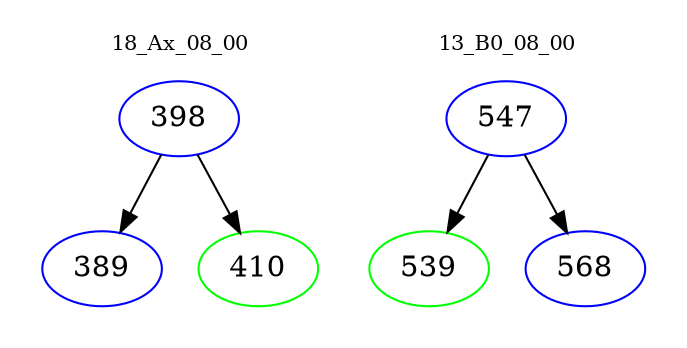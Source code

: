 digraph{
subgraph cluster_0 {
color = white
label = "18_Ax_08_00";
fontsize=10;
T0_398 [label="398", color="blue"]
T0_398 -> T0_389 [color="black"]
T0_389 [label="389", color="blue"]
T0_398 -> T0_410 [color="black"]
T0_410 [label="410", color="green"]
}
subgraph cluster_1 {
color = white
label = "13_B0_08_00";
fontsize=10;
T1_547 [label="547", color="blue"]
T1_547 -> T1_539 [color="black"]
T1_539 [label="539", color="green"]
T1_547 -> T1_568 [color="black"]
T1_568 [label="568", color="blue"]
}
}
